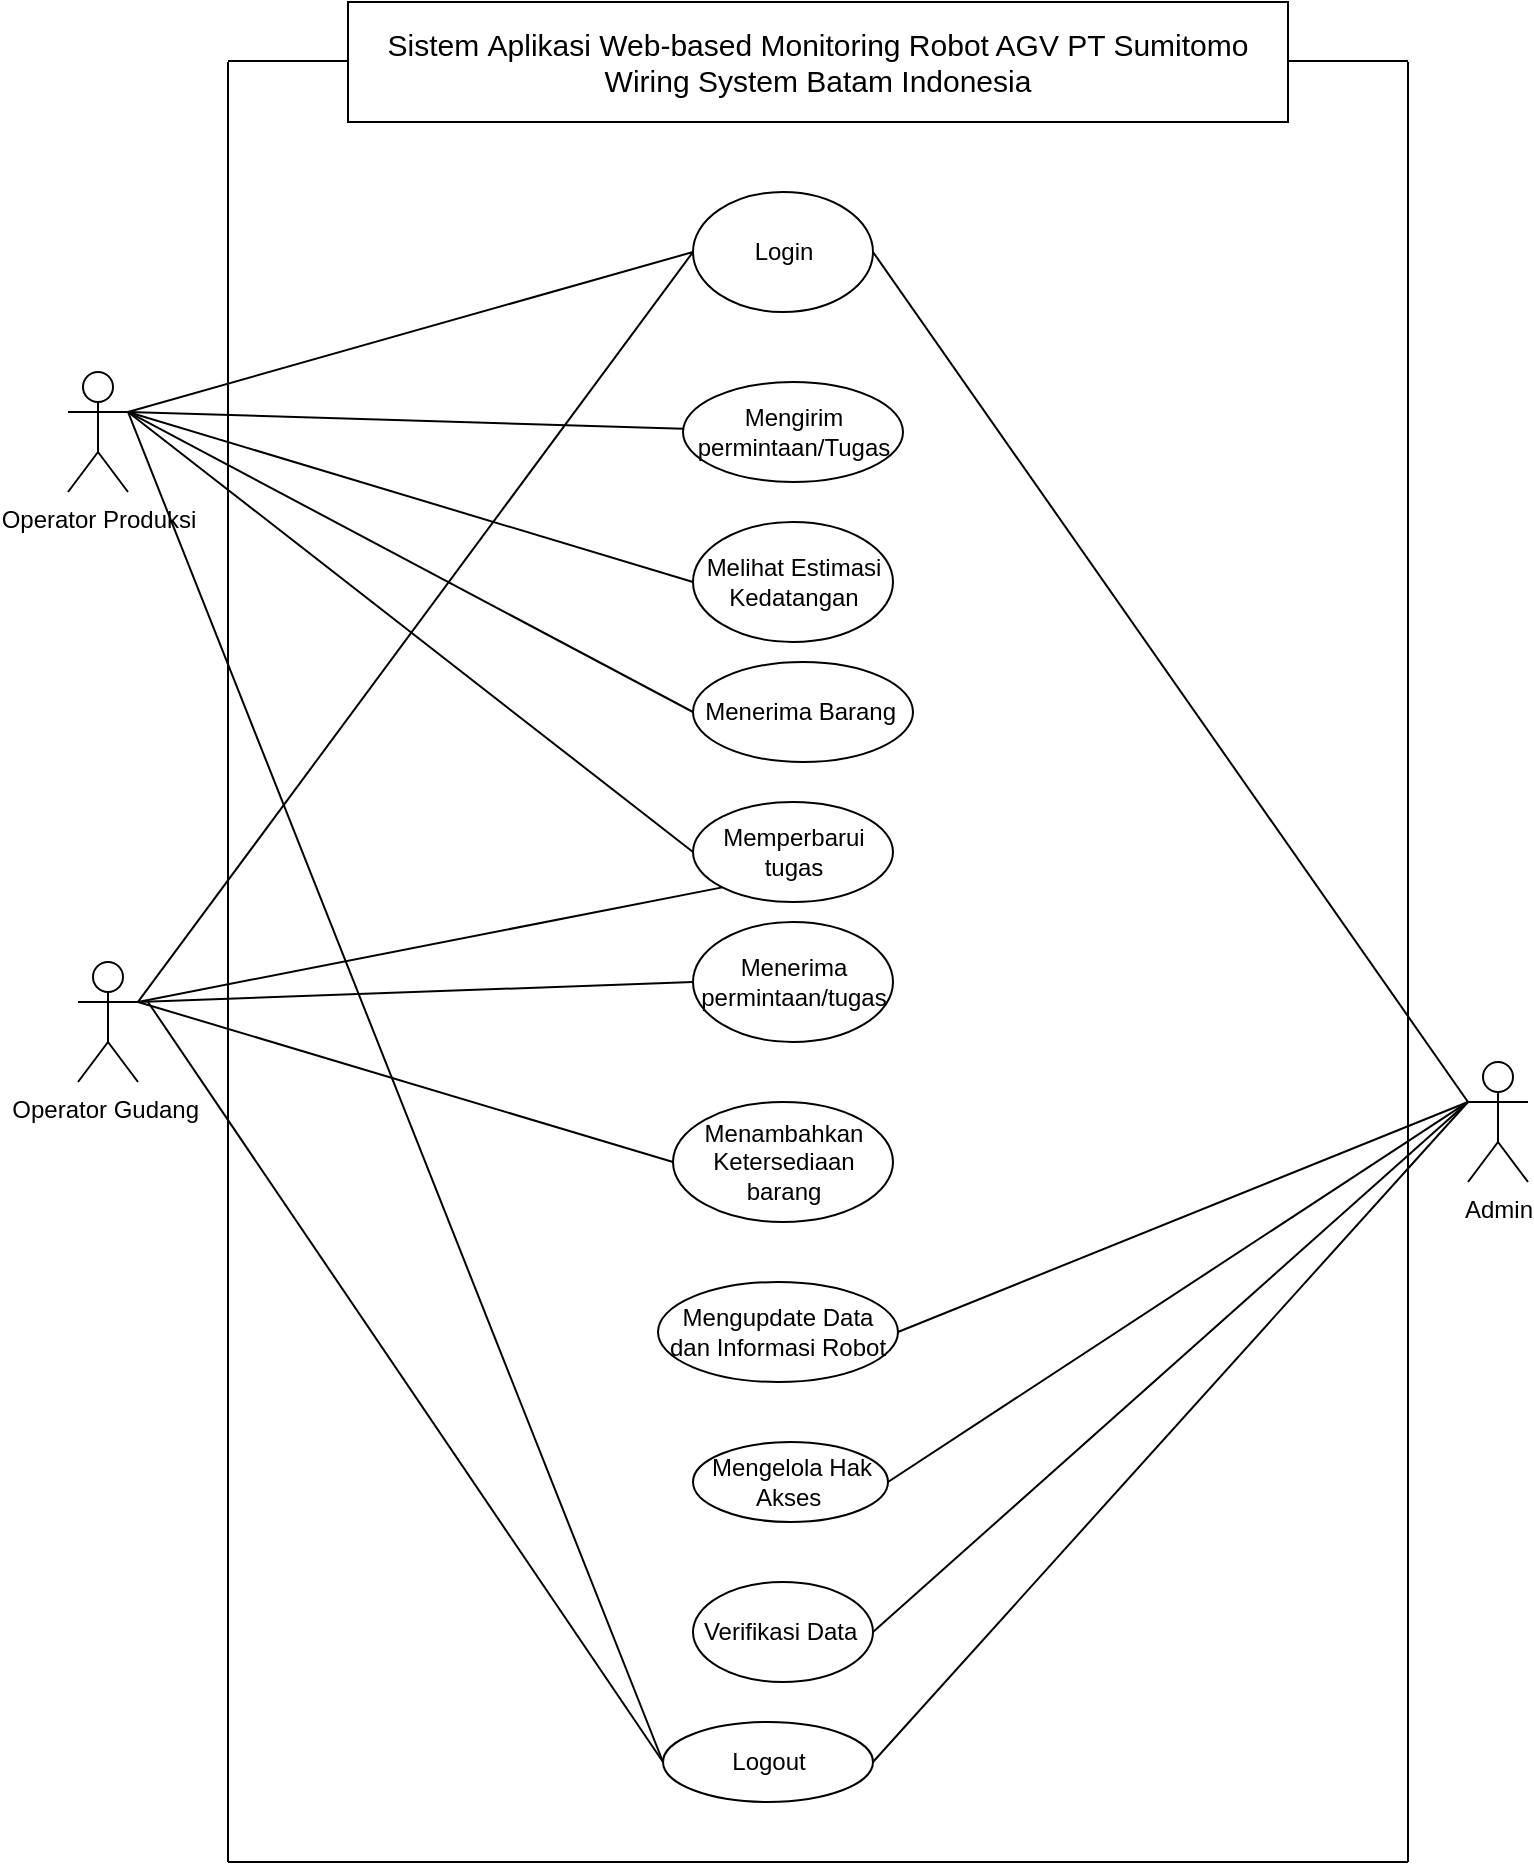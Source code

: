 <mxfile version="21.8.0" type="github">
  <diagram name="Page-1" id="4nzx5nU4g4x5sm47IQis">
    <mxGraphModel dx="2918" dy="942" grid="1" gridSize="10" guides="1" tooltips="1" connect="1" arrows="1" fold="1" page="1" pageScale="1" pageWidth="850" pageHeight="1100" math="0" shadow="0">
      <root>
        <mxCell id="0" />
        <mxCell id="1" parent="0" />
        <mxCell id="u3bSMrcnwY8FAXvbL1Ft-1" value="Operator Gudang&amp;nbsp;" style="shape=umlActor;verticalLabelPosition=bottom;verticalAlign=top;html=1;outlineConnect=0;" parent="1" vertex="1">
          <mxGeometry x="-425" y="550" width="30" height="60" as="geometry" />
        </mxCell>
        <mxCell id="u3bSMrcnwY8FAXvbL1Ft-2" value="Operator Produksi" style="shape=umlActor;verticalLabelPosition=bottom;verticalAlign=top;html=1;outlineConnect=0;" parent="1" vertex="1">
          <mxGeometry x="-430" y="255" width="30" height="60" as="geometry" />
        </mxCell>
        <mxCell id="u3bSMrcnwY8FAXvbL1Ft-6" value="Menerima permintaan/tugas" style="ellipse;whiteSpace=wrap;html=1;" parent="1" vertex="1">
          <mxGeometry x="-117.5" y="530" width="100" height="60" as="geometry" />
        </mxCell>
        <mxCell id="u3bSMrcnwY8FAXvbL1Ft-7" value="Menerima Barang&amp;nbsp;" style="ellipse;whiteSpace=wrap;html=1;" parent="1" vertex="1">
          <mxGeometry x="-117.5" y="400" width="110" height="50" as="geometry" />
        </mxCell>
        <mxCell id="u3bSMrcnwY8FAXvbL1Ft-8" value="Admin" style="shape=umlActor;verticalLabelPosition=bottom;verticalAlign=top;html=1;outlineConnect=0;" parent="1" vertex="1">
          <mxGeometry x="270" y="600" width="30" height="60" as="geometry" />
        </mxCell>
        <mxCell id="u3bSMrcnwY8FAXvbL1Ft-10" value="Melihat Estimasi Kedatangan" style="ellipse;whiteSpace=wrap;html=1;" parent="1" vertex="1">
          <mxGeometry x="-117.5" y="330" width="100" height="60" as="geometry" />
        </mxCell>
        <mxCell id="u3bSMrcnwY8FAXvbL1Ft-12" value="Mengupdate Data dan Informasi Robot" style="ellipse;whiteSpace=wrap;html=1;" parent="1" vertex="1">
          <mxGeometry x="-135" y="710" width="120" height="50" as="geometry" />
        </mxCell>
        <mxCell id="u3bSMrcnwY8FAXvbL1Ft-13" value="Mengelola Hak Akses&amp;nbsp;" style="ellipse;whiteSpace=wrap;html=1;" parent="1" vertex="1">
          <mxGeometry x="-117.5" y="790" width="97.5" height="40" as="geometry" />
        </mxCell>
        <mxCell id="u3bSMrcnwY8FAXvbL1Ft-15" value="Menambahkan Ketersediaan barang" style="ellipse;whiteSpace=wrap;html=1;" parent="1" vertex="1">
          <mxGeometry x="-127.5" y="620" width="110" height="60" as="geometry" />
        </mxCell>
        <mxCell id="u3bSMrcnwY8FAXvbL1Ft-16" value="" style="endArrow=none;html=1;rounded=0;exitX=1;exitY=0.333;exitDx=0;exitDy=0;exitPerimeter=0;entryX=0;entryY=0.5;entryDx=0;entryDy=0;" parent="1" source="u3bSMrcnwY8FAXvbL1Ft-1" target="u3bSMrcnwY8FAXvbL1Ft-6" edge="1">
          <mxGeometry width="50" height="50" relative="1" as="geometry">
            <mxPoint x="-122.5" y="690" as="sourcePoint" />
            <mxPoint x="-72.5" y="640" as="targetPoint" />
          </mxGeometry>
        </mxCell>
        <mxCell id="u3bSMrcnwY8FAXvbL1Ft-17" value="" style="endArrow=none;html=1;rounded=0;exitX=1;exitY=0.333;exitDx=0;exitDy=0;exitPerimeter=0;entryX=0;entryY=1;entryDx=0;entryDy=0;" parent="1" source="u3bSMrcnwY8FAXvbL1Ft-1" target="u3bSMrcnwY8FAXvbL1Ft-34" edge="1">
          <mxGeometry width="50" height="50" relative="1" as="geometry">
            <mxPoint x="-82.5" y="810" as="sourcePoint" />
            <mxPoint x="-132.5" y="600" as="targetPoint" />
          </mxGeometry>
        </mxCell>
        <mxCell id="u3bSMrcnwY8FAXvbL1Ft-18" value="" style="endArrow=none;html=1;rounded=0;exitX=1;exitY=0.333;exitDx=0;exitDy=0;exitPerimeter=0;entryX=0;entryY=0.5;entryDx=0;entryDy=0;" parent="1" source="u3bSMrcnwY8FAXvbL1Ft-1" target="u3bSMrcnwY8FAXvbL1Ft-15" edge="1">
          <mxGeometry width="50" height="50" relative="1" as="geometry">
            <mxPoint x="-102.5" y="810" as="sourcePoint" />
            <mxPoint x="-52.5" y="760" as="targetPoint" />
          </mxGeometry>
        </mxCell>
        <mxCell id="u3bSMrcnwY8FAXvbL1Ft-26" value="" style="endArrow=none;html=1;rounded=0;exitX=1;exitY=0.5;exitDx=0;exitDy=0;entryX=0;entryY=0.333;entryDx=0;entryDy=0;entryPerimeter=0;" parent="1" source="u3bSMrcnwY8FAXvbL1Ft-12" target="u3bSMrcnwY8FAXvbL1Ft-8" edge="1">
          <mxGeometry width="50" height="50" relative="1" as="geometry">
            <mxPoint x="802.5" y="650" as="sourcePoint" />
            <mxPoint x="280" y="630" as="targetPoint" />
          </mxGeometry>
        </mxCell>
        <mxCell id="u3bSMrcnwY8FAXvbL1Ft-29" value="Verifikasi Data&amp;nbsp;" style="ellipse;whiteSpace=wrap;html=1;" parent="1" vertex="1">
          <mxGeometry x="-117.5" y="860" width="90" height="50" as="geometry" />
        </mxCell>
        <mxCell id="u3bSMrcnwY8FAXvbL1Ft-32" value="" style="endArrow=none;html=1;rounded=0;exitX=1;exitY=0.5;exitDx=0;exitDy=0;entryX=0;entryY=0.333;entryDx=0;entryDy=0;entryPerimeter=0;" parent="1" source="u3bSMrcnwY8FAXvbL1Ft-29" target="u3bSMrcnwY8FAXvbL1Ft-8" edge="1">
          <mxGeometry width="50" height="50" relative="1" as="geometry">
            <mxPoint x="732.5" y="900" as="sourcePoint" />
            <mxPoint x="300" y="640" as="targetPoint" />
          </mxGeometry>
        </mxCell>
        <mxCell id="u3bSMrcnwY8FAXvbL1Ft-34" value="Memperbarui tugas" style="ellipse;whiteSpace=wrap;html=1;" parent="1" vertex="1">
          <mxGeometry x="-117.5" y="470" width="100" height="50" as="geometry" />
        </mxCell>
        <mxCell id="u3bSMrcnwY8FAXvbL1Ft-46" value="" style="endArrow=none;html=1;rounded=0;exitX=1;exitY=0.333;exitDx=0;exitDy=0;exitPerimeter=0;entryX=0;entryY=0.5;entryDx=0;entryDy=0;" parent="1" source="u3bSMrcnwY8FAXvbL1Ft-2" target="u3bSMrcnwY8FAXvbL1Ft-10" edge="1">
          <mxGeometry width="50" height="50" relative="1" as="geometry">
            <mxPoint x="-340" y="360" as="sourcePoint" />
            <mxPoint x="-290" y="310" as="targetPoint" />
          </mxGeometry>
        </mxCell>
        <mxCell id="u3bSMrcnwY8FAXvbL1Ft-54" value="" style="endArrow=none;html=1;rounded=0;exitX=1;exitY=0.333;exitDx=0;exitDy=0;exitPerimeter=0;entryX=0;entryY=0.5;entryDx=0;entryDy=0;" parent="1" source="u3bSMrcnwY8FAXvbL1Ft-2" target="u3bSMrcnwY8FAXvbL1Ft-7" edge="1">
          <mxGeometry width="50" height="50" relative="1" as="geometry">
            <mxPoint x="-150" y="490" as="sourcePoint" />
            <mxPoint x="-100" y="440" as="targetPoint" />
          </mxGeometry>
        </mxCell>
        <mxCell id="JEZ1BTdIau2s5jRrZJul-5" value="" style="endArrow=none;html=1;rounded=0;" parent="1" edge="1">
          <mxGeometry width="50" height="50" relative="1" as="geometry">
            <mxPoint x="-350" y="1000" as="sourcePoint" />
            <mxPoint x="-350" y="100" as="targetPoint" />
          </mxGeometry>
        </mxCell>
        <mxCell id="JEZ1BTdIau2s5jRrZJul-6" value="" style="endArrow=none;html=1;rounded=0;" parent="1" edge="1">
          <mxGeometry width="50" height="50" relative="1" as="geometry">
            <mxPoint x="240" y="1000" as="sourcePoint" />
            <mxPoint x="240" y="100" as="targetPoint" />
          </mxGeometry>
        </mxCell>
        <mxCell id="JEZ1BTdIau2s5jRrZJul-7" value="" style="endArrow=none;html=1;rounded=0;" parent="1" edge="1">
          <mxGeometry width="50" height="50" relative="1" as="geometry">
            <mxPoint x="-350" y="99.52" as="sourcePoint" />
            <mxPoint x="240" y="99.52" as="targetPoint" />
          </mxGeometry>
        </mxCell>
        <mxCell id="JEZ1BTdIau2s5jRrZJul-8" value="" style="endArrow=none;html=1;rounded=0;" parent="1" edge="1">
          <mxGeometry width="50" height="50" relative="1" as="geometry">
            <mxPoint x="-350" y="1000" as="sourcePoint" />
            <mxPoint x="240" y="1000" as="targetPoint" />
            <Array as="points" />
          </mxGeometry>
        </mxCell>
        <mxCell id="JEZ1BTdIau2s5jRrZJul-9" value="&lt;font style=&quot;font-size: 15px;&quot;&gt;Sistem&amp;nbsp;Aplikasi Web-based Monitoring Robot AGV PT Sumitomo Wiring System Batam Indonesia&lt;/font&gt;" style="rounded=0;whiteSpace=wrap;html=1;" parent="1" vertex="1">
          <mxGeometry x="-290" y="70" width="470" height="60" as="geometry" />
        </mxCell>
        <mxCell id="JEZ1BTdIau2s5jRrZJul-11" value="" style="endArrow=none;html=1;rounded=0;exitX=1;exitY=0.333;exitDx=0;exitDy=0;exitPerimeter=0;entryX=0;entryY=0.5;entryDx=0;entryDy=0;" parent="1" source="u3bSMrcnwY8FAXvbL1Ft-2" target="u3bSMrcnwY8FAXvbL1Ft-34" edge="1">
          <mxGeometry width="50" height="50" relative="1" as="geometry">
            <mxPoint x="-20" y="245" as="sourcePoint" />
            <mxPoint x="30" y="195" as="targetPoint" />
          </mxGeometry>
        </mxCell>
        <mxCell id="i4LCDO0L4q2WS0Fk0S58-1" value="Login" style="ellipse;whiteSpace=wrap;html=1;" parent="1" vertex="1">
          <mxGeometry x="-117.5" y="165" width="90" height="60" as="geometry" />
        </mxCell>
        <mxCell id="i4LCDO0L4q2WS0Fk0S58-7" value="Logout" style="ellipse;whiteSpace=wrap;html=1;" parent="1" vertex="1">
          <mxGeometry x="-132.5" y="930" width="105" height="40" as="geometry" />
        </mxCell>
        <mxCell id="i4LCDO0L4q2WS0Fk0S58-14" value="" style="endArrow=none;html=1;rounded=0;exitX=1;exitY=0.333;exitDx=0;exitDy=0;exitPerimeter=0;" parent="1" source="u3bSMrcnwY8FAXvbL1Ft-2" target="i4LCDO0L4q2WS0Fk0S58-15" edge="1">
          <mxGeometry width="50" height="50" relative="1" as="geometry">
            <mxPoint x="-140" y="390" as="sourcePoint" />
            <mxPoint x="-120" y="180" as="targetPoint" />
          </mxGeometry>
        </mxCell>
        <mxCell id="i4LCDO0L4q2WS0Fk0S58-15" value="Mengirim permintaan/Tugas" style="ellipse;whiteSpace=wrap;html=1;" parent="1" vertex="1">
          <mxGeometry x="-122.5" y="260" width="110" height="50" as="geometry" />
        </mxCell>
        <mxCell id="zaVEfNoPWFunVD_1N59x-6" value="" style="endArrow=none;html=1;rounded=0;exitX=1;exitY=0.333;exitDx=0;exitDy=0;exitPerimeter=0;entryX=0;entryY=0.5;entryDx=0;entryDy=0;" edge="1" parent="1" source="u3bSMrcnwY8FAXvbL1Ft-1" target="i4LCDO0L4q2WS0Fk0S58-1">
          <mxGeometry width="50" height="50" relative="1" as="geometry">
            <mxPoint x="-110" y="470" as="sourcePoint" />
            <mxPoint x="-60" y="420" as="targetPoint" />
          </mxGeometry>
        </mxCell>
        <mxCell id="zaVEfNoPWFunVD_1N59x-7" value="" style="endArrow=none;html=1;rounded=0;exitX=1;exitY=0.333;exitDx=0;exitDy=0;exitPerimeter=0;entryX=0;entryY=0.5;entryDx=0;entryDy=0;" edge="1" parent="1" source="u3bSMrcnwY8FAXvbL1Ft-2" target="i4LCDO0L4q2WS0Fk0S58-1">
          <mxGeometry width="50" height="50" relative="1" as="geometry">
            <mxPoint x="-110" y="470" as="sourcePoint" />
            <mxPoint x="-60" y="420" as="targetPoint" />
          </mxGeometry>
        </mxCell>
        <mxCell id="zaVEfNoPWFunVD_1N59x-8" value="" style="endArrow=none;html=1;rounded=0;exitX=1;exitY=0.5;exitDx=0;exitDy=0;entryX=0;entryY=0.333;entryDx=0;entryDy=0;entryPerimeter=0;" edge="1" parent="1" source="u3bSMrcnwY8FAXvbL1Ft-13" target="u3bSMrcnwY8FAXvbL1Ft-8">
          <mxGeometry width="50" height="50" relative="1" as="geometry">
            <mxPoint x="180" y="600" as="sourcePoint" />
            <mxPoint x="230" y="550" as="targetPoint" />
          </mxGeometry>
        </mxCell>
        <mxCell id="zaVEfNoPWFunVD_1N59x-9" value="" style="endArrow=none;html=1;rounded=0;exitX=1;exitY=0.5;exitDx=0;exitDy=0;" edge="1" parent="1" source="i4LCDO0L4q2WS0Fk0S58-7">
          <mxGeometry width="50" height="50" relative="1" as="geometry">
            <mxPoint x="-30" y="860" as="sourcePoint" />
            <mxPoint x="270" y="620" as="targetPoint" />
          </mxGeometry>
        </mxCell>
        <mxCell id="zaVEfNoPWFunVD_1N59x-10" value="" style="endArrow=none;html=1;rounded=0;entryX=0;entryY=0.5;entryDx=0;entryDy=0;" edge="1" parent="1" target="i4LCDO0L4q2WS0Fk0S58-7">
          <mxGeometry width="50" height="50" relative="1" as="geometry">
            <mxPoint x="-390" y="570" as="sourcePoint" />
            <mxPoint x="-50" y="520" as="targetPoint" />
          </mxGeometry>
        </mxCell>
        <mxCell id="zaVEfNoPWFunVD_1N59x-12" value="" style="endArrow=none;html=1;rounded=0;entryX=0;entryY=0.333;entryDx=0;entryDy=0;entryPerimeter=0;exitX=1;exitY=0.5;exitDx=0;exitDy=0;" edge="1" parent="1" source="i4LCDO0L4q2WS0Fk0S58-1" target="u3bSMrcnwY8FAXvbL1Ft-8">
          <mxGeometry width="50" height="50" relative="1" as="geometry">
            <mxPoint x="-100" y="620" as="sourcePoint" />
            <mxPoint x="-50" y="570" as="targetPoint" />
          </mxGeometry>
        </mxCell>
        <mxCell id="zaVEfNoPWFunVD_1N59x-13" value="" style="endArrow=none;html=1;rounded=0;entryX=1;entryY=0.333;entryDx=0;entryDy=0;entryPerimeter=0;exitX=0;exitY=0.5;exitDx=0;exitDy=0;" edge="1" parent="1" source="i4LCDO0L4q2WS0Fk0S58-7" target="u3bSMrcnwY8FAXvbL1Ft-2">
          <mxGeometry width="50" height="50" relative="1" as="geometry">
            <mxPoint x="-100" y="620" as="sourcePoint" />
            <mxPoint x="-50" y="570" as="targetPoint" />
          </mxGeometry>
        </mxCell>
      </root>
    </mxGraphModel>
  </diagram>
</mxfile>
